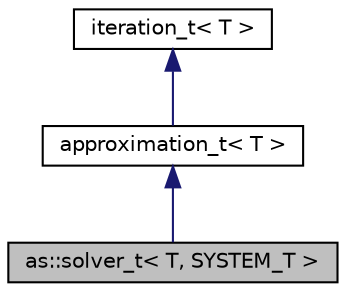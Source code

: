 digraph "as::solver_t&lt; T, SYSTEM_T &gt;"
{
 // LATEX_PDF_SIZE
  edge [fontname="Helvetica",fontsize="10",labelfontname="Helvetica",labelfontsize="10"];
  node [fontname="Helvetica",fontsize="10",shape=record];
  Node1 [label="as::solver_t\< T, SYSTEM_T \>",height=0.2,width=0.4,color="black", fillcolor="grey75", style="filled", fontcolor="black",tooltip=" "];
  Node2 -> Node1 [dir="back",color="midnightblue",fontsize="10",style="solid",fontname="Helvetica"];
  Node2 [label="approximation_t\< T \>",height=0.2,width=0.4,color="black", fillcolor="white", style="filled",URL="$classapproximation__t.html",tooltip=" "];
  Node3 -> Node2 [dir="back",color="midnightblue",fontsize="10",style="solid",fontname="Helvetica"];
  Node3 [label="iteration_t\< T \>",height=0.2,width=0.4,color="black", fillcolor="white", style="filled",URL="$classiteration__t.html",tooltip=" "];
}

